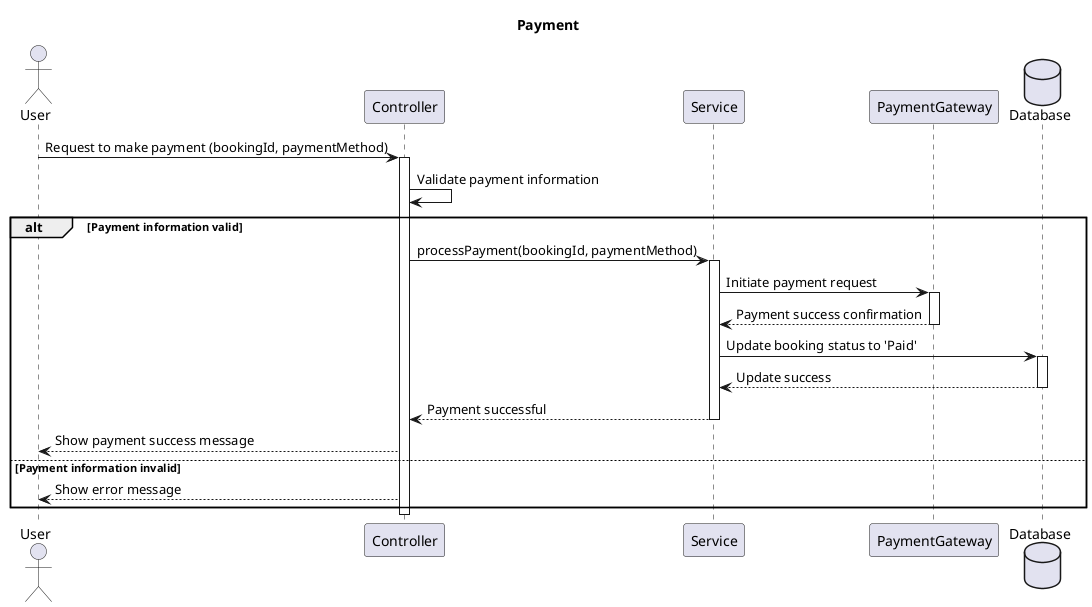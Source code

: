 @startuml
title Payment

actor User as u
participant Controller as ctrl
participant Service as sv
participant PaymentGateway as pg
database Database as db

u -> ctrl: Request to make payment (bookingId, paymentMethod)
activate ctrl
ctrl -> ctrl: Validate payment information
alt Payment information valid
    ctrl -> sv: processPayment(bookingId, paymentMethod)
    activate sv
    sv -> pg: Initiate payment request
    activate pg
    pg --> sv: Payment success confirmation
    deactivate pg
    sv -> db: Update booking status to 'Paid'
    activate db
    db --> sv: Update success
    deactivate db
    sv --> ctrl: Payment successful
    deactivate sv
    ctrl --> u: Show payment success message
else Payment information invalid
    ctrl --> u: Show error message
end
deactivate ctrl

@enduml